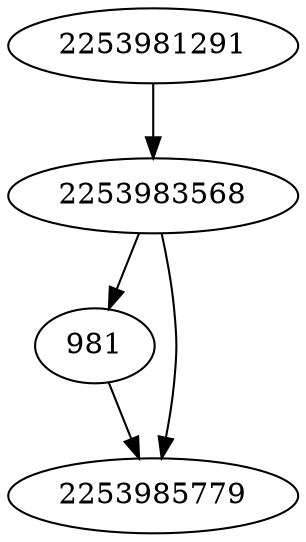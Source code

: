 strict digraph  {
2253983568;
2253981291;
981;
2253985779;
2253983568 -> 981;
2253983568 -> 2253985779;
2253981291 -> 2253983568;
981 -> 2253985779;
}
